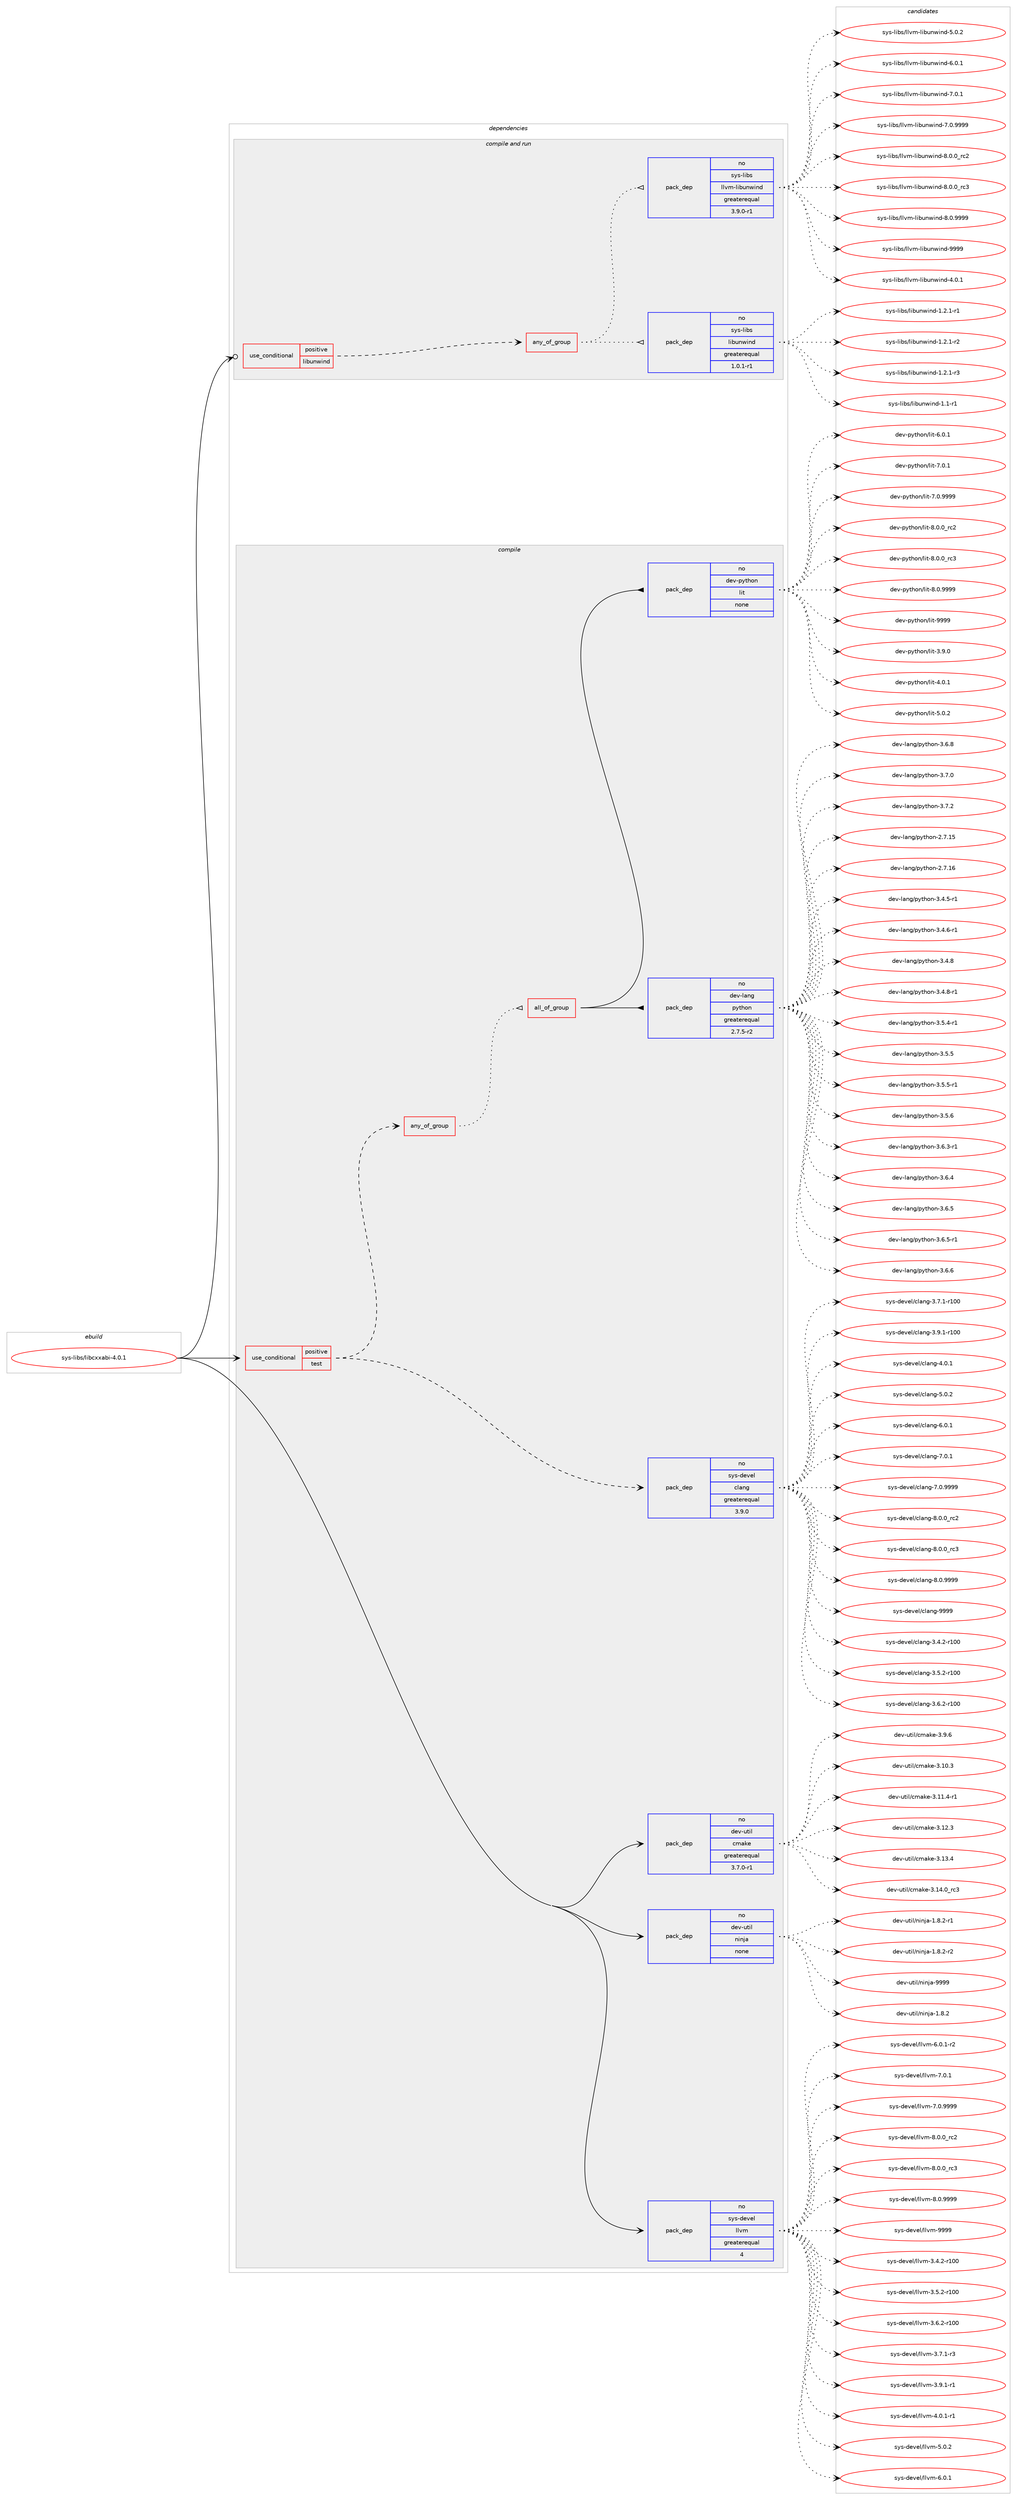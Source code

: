digraph prolog {

# *************
# Graph options
# *************

newrank=true;
concentrate=true;
compound=true;
graph [rankdir=LR,fontname=Helvetica,fontsize=10,ranksep=1.5];#, ranksep=2.5, nodesep=0.2];
edge  [arrowhead=vee];
node  [fontname=Helvetica,fontsize=10];

# **********
# The ebuild
# **********

subgraph cluster_leftcol {
color=gray;
rank=same;
label=<<i>ebuild</i>>;
id [label="sys-libs/libcxxabi-4.0.1", color=red, width=4, href="../sys-libs/libcxxabi-4.0.1.svg"];
}

# ****************
# The dependencies
# ****************

subgraph cluster_midcol {
color=gray;
label=<<i>dependencies</i>>;
subgraph cluster_compile {
fillcolor="#eeeeee";
style=filled;
label=<<i>compile</i>>;
subgraph cond461920 {
dependency1738142 [label=<<TABLE BORDER="0" CELLBORDER="1" CELLSPACING="0" CELLPADDING="4"><TR><TD ROWSPAN="3" CELLPADDING="10">use_conditional</TD></TR><TR><TD>positive</TD></TR><TR><TD>test</TD></TR></TABLE>>, shape=none, color=red];
subgraph pack1247583 {
dependency1738143 [label=<<TABLE BORDER="0" CELLBORDER="1" CELLSPACING="0" CELLPADDING="4" WIDTH="220"><TR><TD ROWSPAN="6" CELLPADDING="30">pack_dep</TD></TR><TR><TD WIDTH="110">no</TD></TR><TR><TD>sys-devel</TD></TR><TR><TD>clang</TD></TR><TR><TD>greaterequal</TD></TR><TR><TD>3.9.0</TD></TR></TABLE>>, shape=none, color=blue];
}
dependency1738142:e -> dependency1738143:w [weight=20,style="dashed",arrowhead="vee"];
subgraph any27693 {
dependency1738144 [label=<<TABLE BORDER="0" CELLBORDER="1" CELLSPACING="0" CELLPADDING="4"><TR><TD CELLPADDING="10">any_of_group</TD></TR></TABLE>>, shape=none, color=red];subgraph all949 {
dependency1738145 [label=<<TABLE BORDER="0" CELLBORDER="1" CELLSPACING="0" CELLPADDING="4"><TR><TD CELLPADDING="10">all_of_group</TD></TR></TABLE>>, shape=none, color=red];subgraph pack1247584 {
dependency1738146 [label=<<TABLE BORDER="0" CELLBORDER="1" CELLSPACING="0" CELLPADDING="4" WIDTH="220"><TR><TD ROWSPAN="6" CELLPADDING="30">pack_dep</TD></TR><TR><TD WIDTH="110">no</TD></TR><TR><TD>dev-lang</TD></TR><TR><TD>python</TD></TR><TR><TD>greaterequal</TD></TR><TR><TD>2.7.5-r2</TD></TR></TABLE>>, shape=none, color=blue];
}
dependency1738145:e -> dependency1738146:w [weight=20,style="solid",arrowhead="inv"];
subgraph pack1247585 {
dependency1738147 [label=<<TABLE BORDER="0" CELLBORDER="1" CELLSPACING="0" CELLPADDING="4" WIDTH="220"><TR><TD ROWSPAN="6" CELLPADDING="30">pack_dep</TD></TR><TR><TD WIDTH="110">no</TD></TR><TR><TD>dev-python</TD></TR><TR><TD>lit</TD></TR><TR><TD>none</TD></TR><TR><TD></TD></TR></TABLE>>, shape=none, color=blue];
}
dependency1738145:e -> dependency1738147:w [weight=20,style="solid",arrowhead="inv"];
}
dependency1738144:e -> dependency1738145:w [weight=20,style="dotted",arrowhead="oinv"];
}
dependency1738142:e -> dependency1738144:w [weight=20,style="dashed",arrowhead="vee"];
}
id:e -> dependency1738142:w [weight=20,style="solid",arrowhead="vee"];
subgraph pack1247586 {
dependency1738148 [label=<<TABLE BORDER="0" CELLBORDER="1" CELLSPACING="0" CELLPADDING="4" WIDTH="220"><TR><TD ROWSPAN="6" CELLPADDING="30">pack_dep</TD></TR><TR><TD WIDTH="110">no</TD></TR><TR><TD>dev-util</TD></TR><TR><TD>cmake</TD></TR><TR><TD>greaterequal</TD></TR><TR><TD>3.7.0-r1</TD></TR></TABLE>>, shape=none, color=blue];
}
id:e -> dependency1738148:w [weight=20,style="solid",arrowhead="vee"];
subgraph pack1247587 {
dependency1738149 [label=<<TABLE BORDER="0" CELLBORDER="1" CELLSPACING="0" CELLPADDING="4" WIDTH="220"><TR><TD ROWSPAN="6" CELLPADDING="30">pack_dep</TD></TR><TR><TD WIDTH="110">no</TD></TR><TR><TD>dev-util</TD></TR><TR><TD>ninja</TD></TR><TR><TD>none</TD></TR><TR><TD></TD></TR></TABLE>>, shape=none, color=blue];
}
id:e -> dependency1738149:w [weight=20,style="solid",arrowhead="vee"];
subgraph pack1247588 {
dependency1738150 [label=<<TABLE BORDER="0" CELLBORDER="1" CELLSPACING="0" CELLPADDING="4" WIDTH="220"><TR><TD ROWSPAN="6" CELLPADDING="30">pack_dep</TD></TR><TR><TD WIDTH="110">no</TD></TR><TR><TD>sys-devel</TD></TR><TR><TD>llvm</TD></TR><TR><TD>greaterequal</TD></TR><TR><TD>4</TD></TR></TABLE>>, shape=none, color=blue];
}
id:e -> dependency1738150:w [weight=20,style="solid",arrowhead="vee"];
}
subgraph cluster_compileandrun {
fillcolor="#eeeeee";
style=filled;
label=<<i>compile and run</i>>;
subgraph cond461921 {
dependency1738151 [label=<<TABLE BORDER="0" CELLBORDER="1" CELLSPACING="0" CELLPADDING="4"><TR><TD ROWSPAN="3" CELLPADDING="10">use_conditional</TD></TR><TR><TD>positive</TD></TR><TR><TD>libunwind</TD></TR></TABLE>>, shape=none, color=red];
subgraph any27694 {
dependency1738152 [label=<<TABLE BORDER="0" CELLBORDER="1" CELLSPACING="0" CELLPADDING="4"><TR><TD CELLPADDING="10">any_of_group</TD></TR></TABLE>>, shape=none, color=red];subgraph pack1247589 {
dependency1738153 [label=<<TABLE BORDER="0" CELLBORDER="1" CELLSPACING="0" CELLPADDING="4" WIDTH="220"><TR><TD ROWSPAN="6" CELLPADDING="30">pack_dep</TD></TR><TR><TD WIDTH="110">no</TD></TR><TR><TD>sys-libs</TD></TR><TR><TD>libunwind</TD></TR><TR><TD>greaterequal</TD></TR><TR><TD>1.0.1-r1</TD></TR></TABLE>>, shape=none, color=blue];
}
dependency1738152:e -> dependency1738153:w [weight=20,style="dotted",arrowhead="oinv"];
subgraph pack1247590 {
dependency1738154 [label=<<TABLE BORDER="0" CELLBORDER="1" CELLSPACING="0" CELLPADDING="4" WIDTH="220"><TR><TD ROWSPAN="6" CELLPADDING="30">pack_dep</TD></TR><TR><TD WIDTH="110">no</TD></TR><TR><TD>sys-libs</TD></TR><TR><TD>llvm-libunwind</TD></TR><TR><TD>greaterequal</TD></TR><TR><TD>3.9.0-r1</TD></TR></TABLE>>, shape=none, color=blue];
}
dependency1738152:e -> dependency1738154:w [weight=20,style="dotted",arrowhead="oinv"];
}
dependency1738151:e -> dependency1738152:w [weight=20,style="dashed",arrowhead="vee"];
}
id:e -> dependency1738151:w [weight=20,style="solid",arrowhead="odotvee"];
}
subgraph cluster_run {
fillcolor="#eeeeee";
style=filled;
label=<<i>run</i>>;
}
}

# **************
# The candidates
# **************

subgraph cluster_choices {
rank=same;
color=gray;
label=<<i>candidates</i>>;

subgraph choice1247583 {
color=black;
nodesep=1;
choice1151211154510010111810110847991089711010345514652465045114494848 [label="sys-devel/clang-3.4.2-r100", color=red, width=4,href="../sys-devel/clang-3.4.2-r100.svg"];
choice1151211154510010111810110847991089711010345514653465045114494848 [label="sys-devel/clang-3.5.2-r100", color=red, width=4,href="../sys-devel/clang-3.5.2-r100.svg"];
choice1151211154510010111810110847991089711010345514654465045114494848 [label="sys-devel/clang-3.6.2-r100", color=red, width=4,href="../sys-devel/clang-3.6.2-r100.svg"];
choice1151211154510010111810110847991089711010345514655464945114494848 [label="sys-devel/clang-3.7.1-r100", color=red, width=4,href="../sys-devel/clang-3.7.1-r100.svg"];
choice1151211154510010111810110847991089711010345514657464945114494848 [label="sys-devel/clang-3.9.1-r100", color=red, width=4,href="../sys-devel/clang-3.9.1-r100.svg"];
choice11512111545100101118101108479910897110103455246484649 [label="sys-devel/clang-4.0.1", color=red, width=4,href="../sys-devel/clang-4.0.1.svg"];
choice11512111545100101118101108479910897110103455346484650 [label="sys-devel/clang-5.0.2", color=red, width=4,href="../sys-devel/clang-5.0.2.svg"];
choice11512111545100101118101108479910897110103455446484649 [label="sys-devel/clang-6.0.1", color=red, width=4,href="../sys-devel/clang-6.0.1.svg"];
choice11512111545100101118101108479910897110103455546484649 [label="sys-devel/clang-7.0.1", color=red, width=4,href="../sys-devel/clang-7.0.1.svg"];
choice11512111545100101118101108479910897110103455546484657575757 [label="sys-devel/clang-7.0.9999", color=red, width=4,href="../sys-devel/clang-7.0.9999.svg"];
choice11512111545100101118101108479910897110103455646484648951149950 [label="sys-devel/clang-8.0.0_rc2", color=red, width=4,href="../sys-devel/clang-8.0.0_rc2.svg"];
choice11512111545100101118101108479910897110103455646484648951149951 [label="sys-devel/clang-8.0.0_rc3", color=red, width=4,href="../sys-devel/clang-8.0.0_rc3.svg"];
choice11512111545100101118101108479910897110103455646484657575757 [label="sys-devel/clang-8.0.9999", color=red, width=4,href="../sys-devel/clang-8.0.9999.svg"];
choice115121115451001011181011084799108971101034557575757 [label="sys-devel/clang-9999", color=red, width=4,href="../sys-devel/clang-9999.svg"];
dependency1738143:e -> choice1151211154510010111810110847991089711010345514652465045114494848:w [style=dotted,weight="100"];
dependency1738143:e -> choice1151211154510010111810110847991089711010345514653465045114494848:w [style=dotted,weight="100"];
dependency1738143:e -> choice1151211154510010111810110847991089711010345514654465045114494848:w [style=dotted,weight="100"];
dependency1738143:e -> choice1151211154510010111810110847991089711010345514655464945114494848:w [style=dotted,weight="100"];
dependency1738143:e -> choice1151211154510010111810110847991089711010345514657464945114494848:w [style=dotted,weight="100"];
dependency1738143:e -> choice11512111545100101118101108479910897110103455246484649:w [style=dotted,weight="100"];
dependency1738143:e -> choice11512111545100101118101108479910897110103455346484650:w [style=dotted,weight="100"];
dependency1738143:e -> choice11512111545100101118101108479910897110103455446484649:w [style=dotted,weight="100"];
dependency1738143:e -> choice11512111545100101118101108479910897110103455546484649:w [style=dotted,weight="100"];
dependency1738143:e -> choice11512111545100101118101108479910897110103455546484657575757:w [style=dotted,weight="100"];
dependency1738143:e -> choice11512111545100101118101108479910897110103455646484648951149950:w [style=dotted,weight="100"];
dependency1738143:e -> choice11512111545100101118101108479910897110103455646484648951149951:w [style=dotted,weight="100"];
dependency1738143:e -> choice11512111545100101118101108479910897110103455646484657575757:w [style=dotted,weight="100"];
dependency1738143:e -> choice115121115451001011181011084799108971101034557575757:w [style=dotted,weight="100"];
}
subgraph choice1247584 {
color=black;
nodesep=1;
choice10010111845108971101034711212111610411111045504655464953 [label="dev-lang/python-2.7.15", color=red, width=4,href="../dev-lang/python-2.7.15.svg"];
choice10010111845108971101034711212111610411111045504655464954 [label="dev-lang/python-2.7.16", color=red, width=4,href="../dev-lang/python-2.7.16.svg"];
choice1001011184510897110103471121211161041111104551465246534511449 [label="dev-lang/python-3.4.5-r1", color=red, width=4,href="../dev-lang/python-3.4.5-r1.svg"];
choice1001011184510897110103471121211161041111104551465246544511449 [label="dev-lang/python-3.4.6-r1", color=red, width=4,href="../dev-lang/python-3.4.6-r1.svg"];
choice100101118451089711010347112121116104111110455146524656 [label="dev-lang/python-3.4.8", color=red, width=4,href="../dev-lang/python-3.4.8.svg"];
choice1001011184510897110103471121211161041111104551465246564511449 [label="dev-lang/python-3.4.8-r1", color=red, width=4,href="../dev-lang/python-3.4.8-r1.svg"];
choice1001011184510897110103471121211161041111104551465346524511449 [label="dev-lang/python-3.5.4-r1", color=red, width=4,href="../dev-lang/python-3.5.4-r1.svg"];
choice100101118451089711010347112121116104111110455146534653 [label="dev-lang/python-3.5.5", color=red, width=4,href="../dev-lang/python-3.5.5.svg"];
choice1001011184510897110103471121211161041111104551465346534511449 [label="dev-lang/python-3.5.5-r1", color=red, width=4,href="../dev-lang/python-3.5.5-r1.svg"];
choice100101118451089711010347112121116104111110455146534654 [label="dev-lang/python-3.5.6", color=red, width=4,href="../dev-lang/python-3.5.6.svg"];
choice1001011184510897110103471121211161041111104551465446514511449 [label="dev-lang/python-3.6.3-r1", color=red, width=4,href="../dev-lang/python-3.6.3-r1.svg"];
choice100101118451089711010347112121116104111110455146544652 [label="dev-lang/python-3.6.4", color=red, width=4,href="../dev-lang/python-3.6.4.svg"];
choice100101118451089711010347112121116104111110455146544653 [label="dev-lang/python-3.6.5", color=red, width=4,href="../dev-lang/python-3.6.5.svg"];
choice1001011184510897110103471121211161041111104551465446534511449 [label="dev-lang/python-3.6.5-r1", color=red, width=4,href="../dev-lang/python-3.6.5-r1.svg"];
choice100101118451089711010347112121116104111110455146544654 [label="dev-lang/python-3.6.6", color=red, width=4,href="../dev-lang/python-3.6.6.svg"];
choice100101118451089711010347112121116104111110455146544656 [label="dev-lang/python-3.6.8", color=red, width=4,href="../dev-lang/python-3.6.8.svg"];
choice100101118451089711010347112121116104111110455146554648 [label="dev-lang/python-3.7.0", color=red, width=4,href="../dev-lang/python-3.7.0.svg"];
choice100101118451089711010347112121116104111110455146554650 [label="dev-lang/python-3.7.2", color=red, width=4,href="../dev-lang/python-3.7.2.svg"];
dependency1738146:e -> choice10010111845108971101034711212111610411111045504655464953:w [style=dotted,weight="100"];
dependency1738146:e -> choice10010111845108971101034711212111610411111045504655464954:w [style=dotted,weight="100"];
dependency1738146:e -> choice1001011184510897110103471121211161041111104551465246534511449:w [style=dotted,weight="100"];
dependency1738146:e -> choice1001011184510897110103471121211161041111104551465246544511449:w [style=dotted,weight="100"];
dependency1738146:e -> choice100101118451089711010347112121116104111110455146524656:w [style=dotted,weight="100"];
dependency1738146:e -> choice1001011184510897110103471121211161041111104551465246564511449:w [style=dotted,weight="100"];
dependency1738146:e -> choice1001011184510897110103471121211161041111104551465346524511449:w [style=dotted,weight="100"];
dependency1738146:e -> choice100101118451089711010347112121116104111110455146534653:w [style=dotted,weight="100"];
dependency1738146:e -> choice1001011184510897110103471121211161041111104551465346534511449:w [style=dotted,weight="100"];
dependency1738146:e -> choice100101118451089711010347112121116104111110455146534654:w [style=dotted,weight="100"];
dependency1738146:e -> choice1001011184510897110103471121211161041111104551465446514511449:w [style=dotted,weight="100"];
dependency1738146:e -> choice100101118451089711010347112121116104111110455146544652:w [style=dotted,weight="100"];
dependency1738146:e -> choice100101118451089711010347112121116104111110455146544653:w [style=dotted,weight="100"];
dependency1738146:e -> choice1001011184510897110103471121211161041111104551465446534511449:w [style=dotted,weight="100"];
dependency1738146:e -> choice100101118451089711010347112121116104111110455146544654:w [style=dotted,weight="100"];
dependency1738146:e -> choice100101118451089711010347112121116104111110455146544656:w [style=dotted,weight="100"];
dependency1738146:e -> choice100101118451089711010347112121116104111110455146554648:w [style=dotted,weight="100"];
dependency1738146:e -> choice100101118451089711010347112121116104111110455146554650:w [style=dotted,weight="100"];
}
subgraph choice1247585 {
color=black;
nodesep=1;
choice1001011184511212111610411111047108105116455146574648 [label="dev-python/lit-3.9.0", color=red, width=4,href="../dev-python/lit-3.9.0.svg"];
choice1001011184511212111610411111047108105116455246484649 [label="dev-python/lit-4.0.1", color=red, width=4,href="../dev-python/lit-4.0.1.svg"];
choice1001011184511212111610411111047108105116455346484650 [label="dev-python/lit-5.0.2", color=red, width=4,href="../dev-python/lit-5.0.2.svg"];
choice1001011184511212111610411111047108105116455446484649 [label="dev-python/lit-6.0.1", color=red, width=4,href="../dev-python/lit-6.0.1.svg"];
choice1001011184511212111610411111047108105116455546484649 [label="dev-python/lit-7.0.1", color=red, width=4,href="../dev-python/lit-7.0.1.svg"];
choice1001011184511212111610411111047108105116455546484657575757 [label="dev-python/lit-7.0.9999", color=red, width=4,href="../dev-python/lit-7.0.9999.svg"];
choice1001011184511212111610411111047108105116455646484648951149950 [label="dev-python/lit-8.0.0_rc2", color=red, width=4,href="../dev-python/lit-8.0.0_rc2.svg"];
choice1001011184511212111610411111047108105116455646484648951149951 [label="dev-python/lit-8.0.0_rc3", color=red, width=4,href="../dev-python/lit-8.0.0_rc3.svg"];
choice1001011184511212111610411111047108105116455646484657575757 [label="dev-python/lit-8.0.9999", color=red, width=4,href="../dev-python/lit-8.0.9999.svg"];
choice10010111845112121116104111110471081051164557575757 [label="dev-python/lit-9999", color=red, width=4,href="../dev-python/lit-9999.svg"];
dependency1738147:e -> choice1001011184511212111610411111047108105116455146574648:w [style=dotted,weight="100"];
dependency1738147:e -> choice1001011184511212111610411111047108105116455246484649:w [style=dotted,weight="100"];
dependency1738147:e -> choice1001011184511212111610411111047108105116455346484650:w [style=dotted,weight="100"];
dependency1738147:e -> choice1001011184511212111610411111047108105116455446484649:w [style=dotted,weight="100"];
dependency1738147:e -> choice1001011184511212111610411111047108105116455546484649:w [style=dotted,weight="100"];
dependency1738147:e -> choice1001011184511212111610411111047108105116455546484657575757:w [style=dotted,weight="100"];
dependency1738147:e -> choice1001011184511212111610411111047108105116455646484648951149950:w [style=dotted,weight="100"];
dependency1738147:e -> choice1001011184511212111610411111047108105116455646484648951149951:w [style=dotted,weight="100"];
dependency1738147:e -> choice1001011184511212111610411111047108105116455646484657575757:w [style=dotted,weight="100"];
dependency1738147:e -> choice10010111845112121116104111110471081051164557575757:w [style=dotted,weight="100"];
}
subgraph choice1247586 {
color=black;
nodesep=1;
choice1001011184511711610510847991099710710145514649484651 [label="dev-util/cmake-3.10.3", color=red, width=4,href="../dev-util/cmake-3.10.3.svg"];
choice10010111845117116105108479910997107101455146494946524511449 [label="dev-util/cmake-3.11.4-r1", color=red, width=4,href="../dev-util/cmake-3.11.4-r1.svg"];
choice1001011184511711610510847991099710710145514649504651 [label="dev-util/cmake-3.12.3", color=red, width=4,href="../dev-util/cmake-3.12.3.svg"];
choice1001011184511711610510847991099710710145514649514652 [label="dev-util/cmake-3.13.4", color=red, width=4,href="../dev-util/cmake-3.13.4.svg"];
choice1001011184511711610510847991099710710145514649524648951149951 [label="dev-util/cmake-3.14.0_rc3", color=red, width=4,href="../dev-util/cmake-3.14.0_rc3.svg"];
choice10010111845117116105108479910997107101455146574654 [label="dev-util/cmake-3.9.6", color=red, width=4,href="../dev-util/cmake-3.9.6.svg"];
dependency1738148:e -> choice1001011184511711610510847991099710710145514649484651:w [style=dotted,weight="100"];
dependency1738148:e -> choice10010111845117116105108479910997107101455146494946524511449:w [style=dotted,weight="100"];
dependency1738148:e -> choice1001011184511711610510847991099710710145514649504651:w [style=dotted,weight="100"];
dependency1738148:e -> choice1001011184511711610510847991099710710145514649514652:w [style=dotted,weight="100"];
dependency1738148:e -> choice1001011184511711610510847991099710710145514649524648951149951:w [style=dotted,weight="100"];
dependency1738148:e -> choice10010111845117116105108479910997107101455146574654:w [style=dotted,weight="100"];
}
subgraph choice1247587 {
color=black;
nodesep=1;
choice100101118451171161051084711010511010697454946564650 [label="dev-util/ninja-1.8.2", color=red, width=4,href="../dev-util/ninja-1.8.2.svg"];
choice1001011184511711610510847110105110106974549465646504511449 [label="dev-util/ninja-1.8.2-r1", color=red, width=4,href="../dev-util/ninja-1.8.2-r1.svg"];
choice1001011184511711610510847110105110106974549465646504511450 [label="dev-util/ninja-1.8.2-r2", color=red, width=4,href="../dev-util/ninja-1.8.2-r2.svg"];
choice1001011184511711610510847110105110106974557575757 [label="dev-util/ninja-9999", color=red, width=4,href="../dev-util/ninja-9999.svg"];
dependency1738149:e -> choice100101118451171161051084711010511010697454946564650:w [style=dotted,weight="100"];
dependency1738149:e -> choice1001011184511711610510847110105110106974549465646504511449:w [style=dotted,weight="100"];
dependency1738149:e -> choice1001011184511711610510847110105110106974549465646504511450:w [style=dotted,weight="100"];
dependency1738149:e -> choice1001011184511711610510847110105110106974557575757:w [style=dotted,weight="100"];
}
subgraph choice1247588 {
color=black;
nodesep=1;
choice115121115451001011181011084710810811810945514652465045114494848 [label="sys-devel/llvm-3.4.2-r100", color=red, width=4,href="../sys-devel/llvm-3.4.2-r100.svg"];
choice115121115451001011181011084710810811810945514653465045114494848 [label="sys-devel/llvm-3.5.2-r100", color=red, width=4,href="../sys-devel/llvm-3.5.2-r100.svg"];
choice115121115451001011181011084710810811810945514654465045114494848 [label="sys-devel/llvm-3.6.2-r100", color=red, width=4,href="../sys-devel/llvm-3.6.2-r100.svg"];
choice11512111545100101118101108471081081181094551465546494511451 [label="sys-devel/llvm-3.7.1-r3", color=red, width=4,href="../sys-devel/llvm-3.7.1-r3.svg"];
choice11512111545100101118101108471081081181094551465746494511449 [label="sys-devel/llvm-3.9.1-r1", color=red, width=4,href="../sys-devel/llvm-3.9.1-r1.svg"];
choice11512111545100101118101108471081081181094552464846494511449 [label="sys-devel/llvm-4.0.1-r1", color=red, width=4,href="../sys-devel/llvm-4.0.1-r1.svg"];
choice1151211154510010111810110847108108118109455346484650 [label="sys-devel/llvm-5.0.2", color=red, width=4,href="../sys-devel/llvm-5.0.2.svg"];
choice1151211154510010111810110847108108118109455446484649 [label="sys-devel/llvm-6.0.1", color=red, width=4,href="../sys-devel/llvm-6.0.1.svg"];
choice11512111545100101118101108471081081181094554464846494511450 [label="sys-devel/llvm-6.0.1-r2", color=red, width=4,href="../sys-devel/llvm-6.0.1-r2.svg"];
choice1151211154510010111810110847108108118109455546484649 [label="sys-devel/llvm-7.0.1", color=red, width=4,href="../sys-devel/llvm-7.0.1.svg"];
choice1151211154510010111810110847108108118109455546484657575757 [label="sys-devel/llvm-7.0.9999", color=red, width=4,href="../sys-devel/llvm-7.0.9999.svg"];
choice1151211154510010111810110847108108118109455646484648951149950 [label="sys-devel/llvm-8.0.0_rc2", color=red, width=4,href="../sys-devel/llvm-8.0.0_rc2.svg"];
choice1151211154510010111810110847108108118109455646484648951149951 [label="sys-devel/llvm-8.0.0_rc3", color=red, width=4,href="../sys-devel/llvm-8.0.0_rc3.svg"];
choice1151211154510010111810110847108108118109455646484657575757 [label="sys-devel/llvm-8.0.9999", color=red, width=4,href="../sys-devel/llvm-8.0.9999.svg"];
choice11512111545100101118101108471081081181094557575757 [label="sys-devel/llvm-9999", color=red, width=4,href="../sys-devel/llvm-9999.svg"];
dependency1738150:e -> choice115121115451001011181011084710810811810945514652465045114494848:w [style=dotted,weight="100"];
dependency1738150:e -> choice115121115451001011181011084710810811810945514653465045114494848:w [style=dotted,weight="100"];
dependency1738150:e -> choice115121115451001011181011084710810811810945514654465045114494848:w [style=dotted,weight="100"];
dependency1738150:e -> choice11512111545100101118101108471081081181094551465546494511451:w [style=dotted,weight="100"];
dependency1738150:e -> choice11512111545100101118101108471081081181094551465746494511449:w [style=dotted,weight="100"];
dependency1738150:e -> choice11512111545100101118101108471081081181094552464846494511449:w [style=dotted,weight="100"];
dependency1738150:e -> choice1151211154510010111810110847108108118109455346484650:w [style=dotted,weight="100"];
dependency1738150:e -> choice1151211154510010111810110847108108118109455446484649:w [style=dotted,weight="100"];
dependency1738150:e -> choice11512111545100101118101108471081081181094554464846494511450:w [style=dotted,weight="100"];
dependency1738150:e -> choice1151211154510010111810110847108108118109455546484649:w [style=dotted,weight="100"];
dependency1738150:e -> choice1151211154510010111810110847108108118109455546484657575757:w [style=dotted,weight="100"];
dependency1738150:e -> choice1151211154510010111810110847108108118109455646484648951149950:w [style=dotted,weight="100"];
dependency1738150:e -> choice1151211154510010111810110847108108118109455646484648951149951:w [style=dotted,weight="100"];
dependency1738150:e -> choice1151211154510010111810110847108108118109455646484657575757:w [style=dotted,weight="100"];
dependency1738150:e -> choice11512111545100101118101108471081081181094557575757:w [style=dotted,weight="100"];
}
subgraph choice1247589 {
color=black;
nodesep=1;
choice11512111545108105981154710810598117110119105110100454946494511449 [label="sys-libs/libunwind-1.1-r1", color=red, width=4,href="../sys-libs/libunwind-1.1-r1.svg"];
choice115121115451081059811547108105981171101191051101004549465046494511449 [label="sys-libs/libunwind-1.2.1-r1", color=red, width=4,href="../sys-libs/libunwind-1.2.1-r1.svg"];
choice115121115451081059811547108105981171101191051101004549465046494511450 [label="sys-libs/libunwind-1.2.1-r2", color=red, width=4,href="../sys-libs/libunwind-1.2.1-r2.svg"];
choice115121115451081059811547108105981171101191051101004549465046494511451 [label="sys-libs/libunwind-1.2.1-r3", color=red, width=4,href="../sys-libs/libunwind-1.2.1-r3.svg"];
dependency1738153:e -> choice11512111545108105981154710810598117110119105110100454946494511449:w [style=dotted,weight="100"];
dependency1738153:e -> choice115121115451081059811547108105981171101191051101004549465046494511449:w [style=dotted,weight="100"];
dependency1738153:e -> choice115121115451081059811547108105981171101191051101004549465046494511450:w [style=dotted,weight="100"];
dependency1738153:e -> choice115121115451081059811547108105981171101191051101004549465046494511451:w [style=dotted,weight="100"];
}
subgraph choice1247590 {
color=black;
nodesep=1;
choice1151211154510810598115471081081181094510810598117110119105110100455246484649 [label="sys-libs/llvm-libunwind-4.0.1", color=red, width=4,href="../sys-libs/llvm-libunwind-4.0.1.svg"];
choice1151211154510810598115471081081181094510810598117110119105110100455346484650 [label="sys-libs/llvm-libunwind-5.0.2", color=red, width=4,href="../sys-libs/llvm-libunwind-5.0.2.svg"];
choice1151211154510810598115471081081181094510810598117110119105110100455446484649 [label="sys-libs/llvm-libunwind-6.0.1", color=red, width=4,href="../sys-libs/llvm-libunwind-6.0.1.svg"];
choice1151211154510810598115471081081181094510810598117110119105110100455546484649 [label="sys-libs/llvm-libunwind-7.0.1", color=red, width=4,href="../sys-libs/llvm-libunwind-7.0.1.svg"];
choice1151211154510810598115471081081181094510810598117110119105110100455546484657575757 [label="sys-libs/llvm-libunwind-7.0.9999", color=red, width=4,href="../sys-libs/llvm-libunwind-7.0.9999.svg"];
choice1151211154510810598115471081081181094510810598117110119105110100455646484648951149950 [label="sys-libs/llvm-libunwind-8.0.0_rc2", color=red, width=4,href="../sys-libs/llvm-libunwind-8.0.0_rc2.svg"];
choice1151211154510810598115471081081181094510810598117110119105110100455646484648951149951 [label="sys-libs/llvm-libunwind-8.0.0_rc3", color=red, width=4,href="../sys-libs/llvm-libunwind-8.0.0_rc3.svg"];
choice1151211154510810598115471081081181094510810598117110119105110100455646484657575757 [label="sys-libs/llvm-libunwind-8.0.9999", color=red, width=4,href="../sys-libs/llvm-libunwind-8.0.9999.svg"];
choice11512111545108105981154710810811810945108105981171101191051101004557575757 [label="sys-libs/llvm-libunwind-9999", color=red, width=4,href="../sys-libs/llvm-libunwind-9999.svg"];
dependency1738154:e -> choice1151211154510810598115471081081181094510810598117110119105110100455246484649:w [style=dotted,weight="100"];
dependency1738154:e -> choice1151211154510810598115471081081181094510810598117110119105110100455346484650:w [style=dotted,weight="100"];
dependency1738154:e -> choice1151211154510810598115471081081181094510810598117110119105110100455446484649:w [style=dotted,weight="100"];
dependency1738154:e -> choice1151211154510810598115471081081181094510810598117110119105110100455546484649:w [style=dotted,weight="100"];
dependency1738154:e -> choice1151211154510810598115471081081181094510810598117110119105110100455546484657575757:w [style=dotted,weight="100"];
dependency1738154:e -> choice1151211154510810598115471081081181094510810598117110119105110100455646484648951149950:w [style=dotted,weight="100"];
dependency1738154:e -> choice1151211154510810598115471081081181094510810598117110119105110100455646484648951149951:w [style=dotted,weight="100"];
dependency1738154:e -> choice1151211154510810598115471081081181094510810598117110119105110100455646484657575757:w [style=dotted,weight="100"];
dependency1738154:e -> choice11512111545108105981154710810811810945108105981171101191051101004557575757:w [style=dotted,weight="100"];
}
}

}
